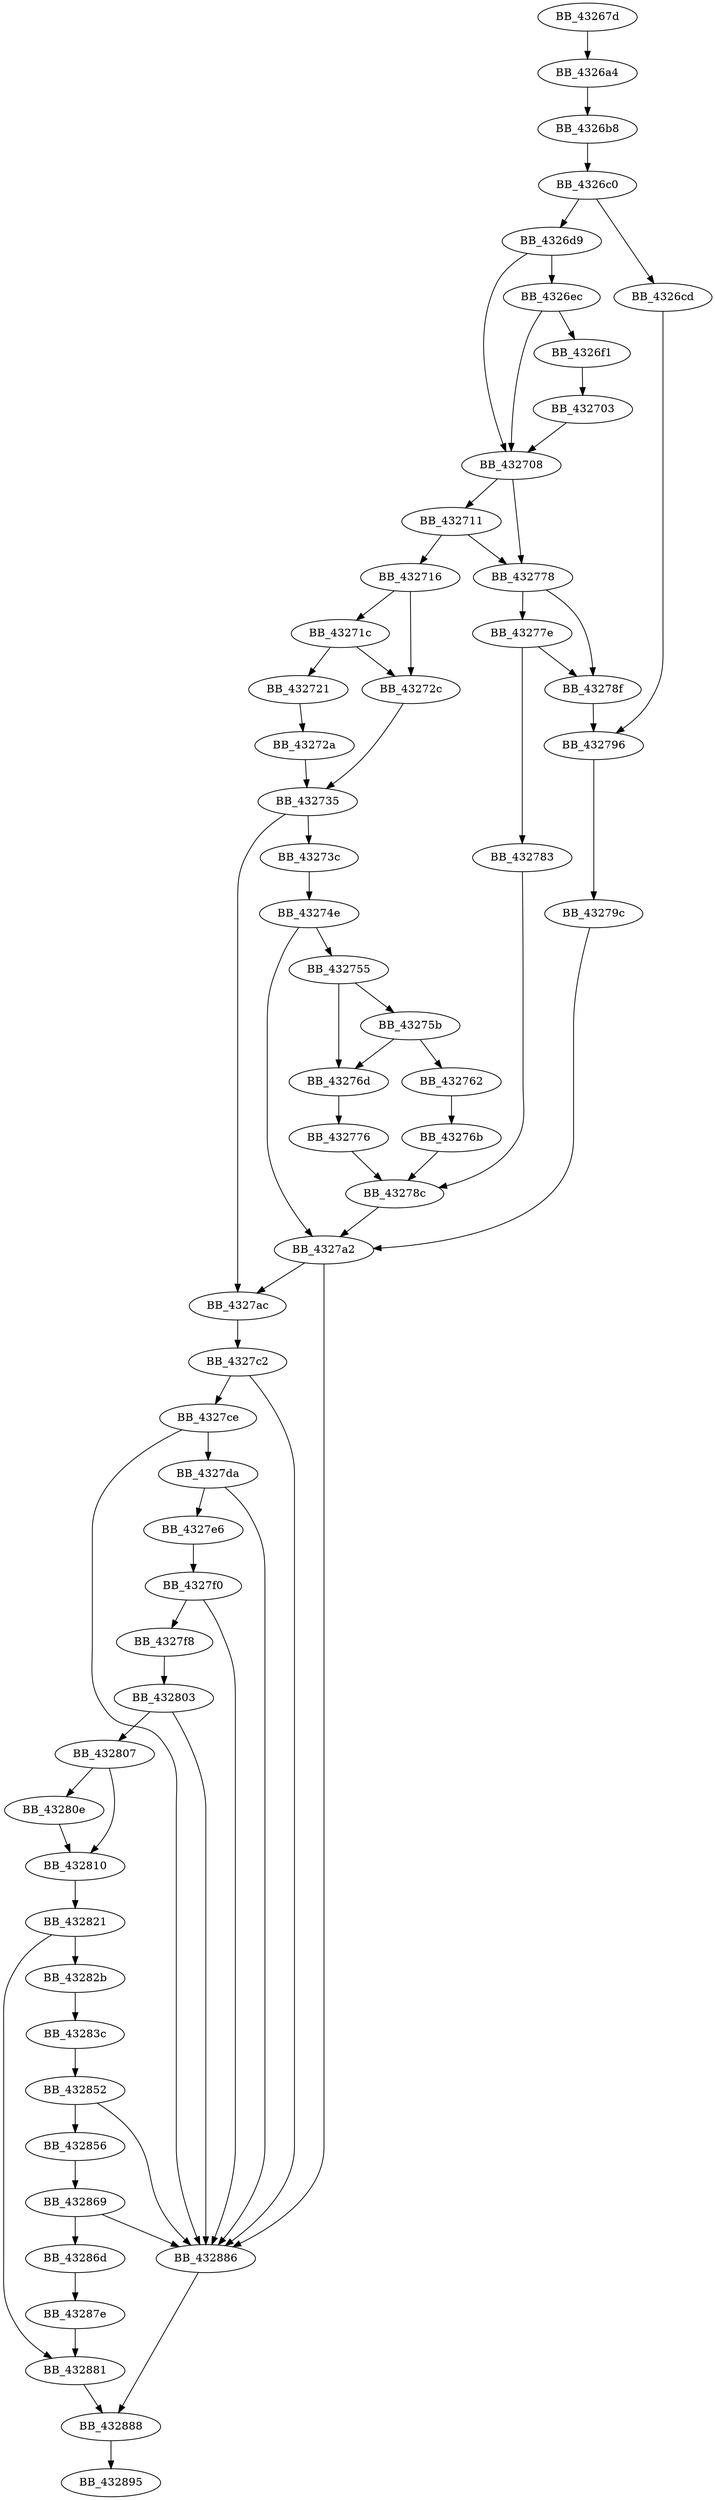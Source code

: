 DiGraph ___get_qualified_locale_downlevel{
BB_43267d->BB_4326a4
BB_4326a4->BB_4326b8
BB_4326b8->BB_4326c0
BB_4326c0->BB_4326cd
BB_4326c0->BB_4326d9
BB_4326cd->BB_432796
BB_4326d9->BB_4326ec
BB_4326d9->BB_432708
BB_4326ec->BB_4326f1
BB_4326ec->BB_432708
BB_4326f1->BB_432703
BB_432703->BB_432708
BB_432708->BB_432711
BB_432708->BB_432778
BB_432711->BB_432716
BB_432711->BB_432778
BB_432716->BB_43271c
BB_432716->BB_43272c
BB_43271c->BB_432721
BB_43271c->BB_43272c
BB_432721->BB_43272a
BB_43272a->BB_432735
BB_43272c->BB_432735
BB_432735->BB_43273c
BB_432735->BB_4327ac
BB_43273c->BB_43274e
BB_43274e->BB_432755
BB_43274e->BB_4327a2
BB_432755->BB_43275b
BB_432755->BB_43276d
BB_43275b->BB_432762
BB_43275b->BB_43276d
BB_432762->BB_43276b
BB_43276b->BB_43278c
BB_43276d->BB_432776
BB_432776->BB_43278c
BB_432778->BB_43277e
BB_432778->BB_43278f
BB_43277e->BB_432783
BB_43277e->BB_43278f
BB_432783->BB_43278c
BB_43278c->BB_4327a2
BB_43278f->BB_432796
BB_432796->BB_43279c
BB_43279c->BB_4327a2
BB_4327a2->BB_4327ac
BB_4327a2->BB_432886
BB_4327ac->BB_4327c2
BB_4327c2->BB_4327ce
BB_4327c2->BB_432886
BB_4327ce->BB_4327da
BB_4327ce->BB_432886
BB_4327da->BB_4327e6
BB_4327da->BB_432886
BB_4327e6->BB_4327f0
BB_4327f0->BB_4327f8
BB_4327f0->BB_432886
BB_4327f8->BB_432803
BB_432803->BB_432807
BB_432803->BB_432886
BB_432807->BB_43280e
BB_432807->BB_432810
BB_43280e->BB_432810
BB_432810->BB_432821
BB_432821->BB_43282b
BB_432821->BB_432881
BB_43282b->BB_43283c
BB_43283c->BB_432852
BB_432852->BB_432856
BB_432852->BB_432886
BB_432856->BB_432869
BB_432869->BB_43286d
BB_432869->BB_432886
BB_43286d->BB_43287e
BB_43287e->BB_432881
BB_432881->BB_432888
BB_432886->BB_432888
BB_432888->BB_432895
}
